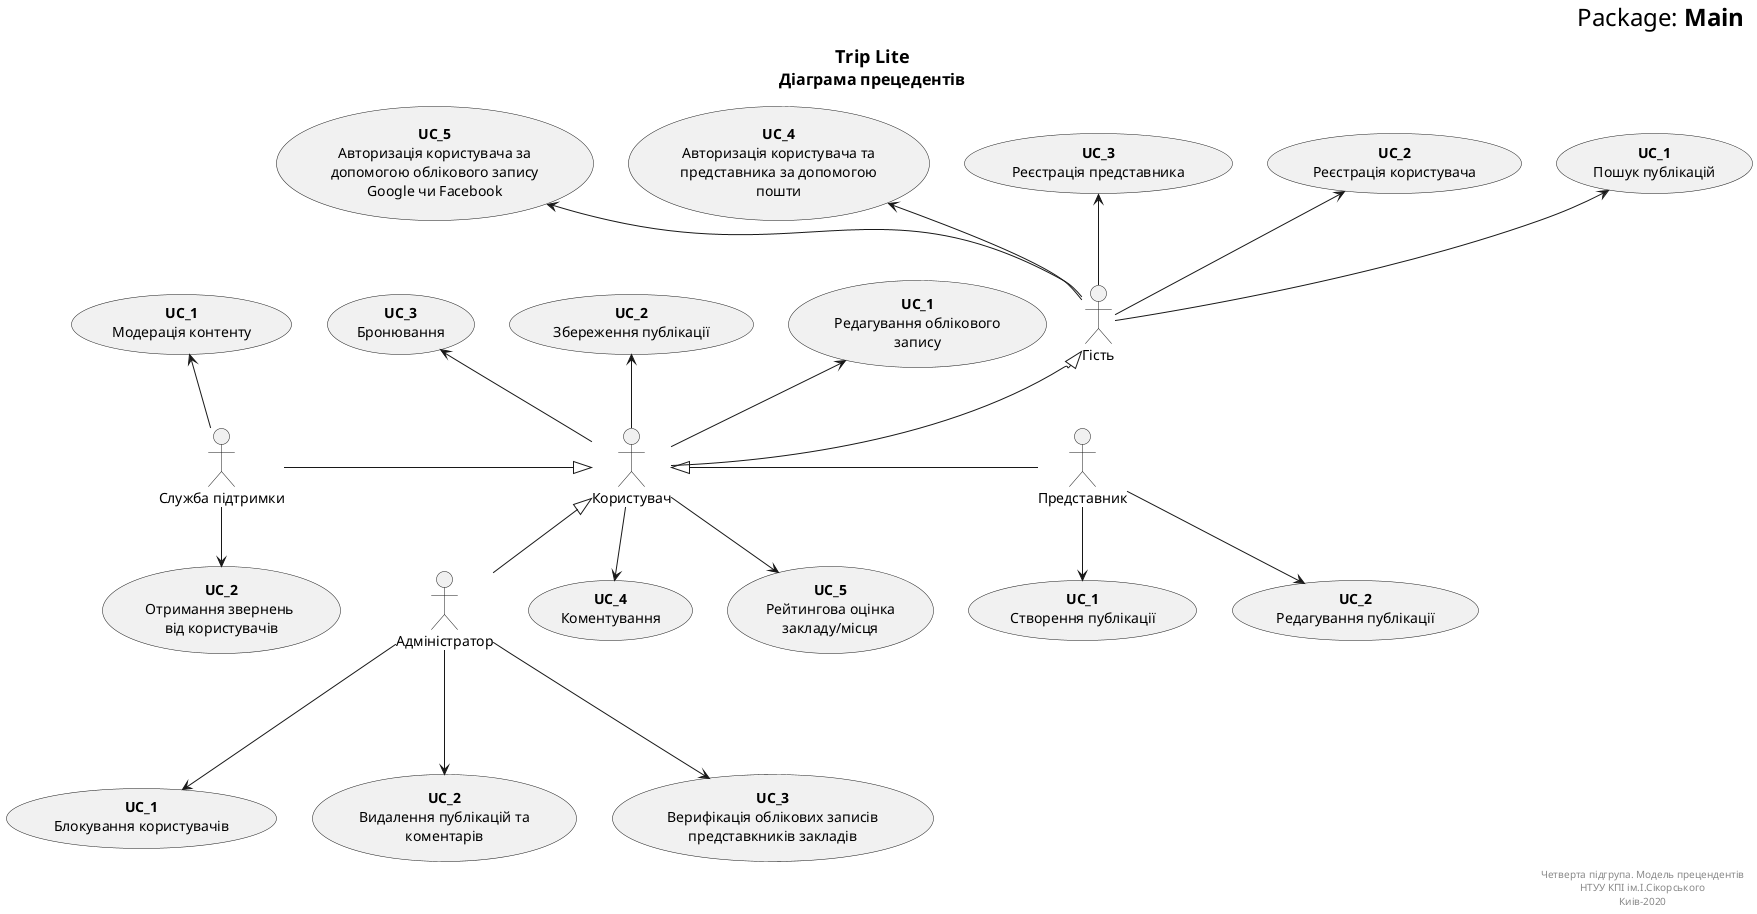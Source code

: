 @startuml
right header
<font size=24 color=black>Package: <b>Main
end header

title
<font size=18 color=black>Trip Lite
<font size=16 color=black>Діаграма прецедентів
end title

actor "Гість" as Guest
actor "Користувач" as User
actor "Представник" as Agent
actor "Служба підтримки" as Support
actor "Адміністратор" as Admin

' UCes for Guest:
usecase "<b>UC_1</b>\nПошук публікацій" as UC1_Guest
usecase "<b>UC_2</b>\nРеєстрація користувача" as UC2_Guest
usecase "<b>UC_3</b>\nРеєстрація представника" as UC3_Guest
usecase "<b>UC_4</b>\nАвторизація користувача та\nпредставника за допомогою\nпошти" as UC4_Guest
usecase "<b>UC_5</b>\nАвторизація користувача за\nдопомогою облікового запису\nGoogle чи Facebook" as UC5_Guest

' UCes for User:
usecase "<b>UC_1</b>\nРедагування облікового\nзапису" as UC1_User
usecase "<b>UC_2</b>\nЗбереження публікації" as UC2_User
usecase "<b>UC_3</b>\nБронювання" as UC3_User
usecase "<b>UC_4</b>\nКоментування" as UC4_User
usecase "<b>UC_5</b>\nРейтингова оцінка\nзакладу/місця" as UC5_User

' Uces for Agent:
usecase "<b>UC_1</b>\nСтворення публікації" as UC1_Agent
usecase "<b>UC_2</b>\nРедагування публікації" as UC2_Agent

' UCes for Support:
usecase "<b>UC_1</b>\nМодерація контенту" as UC1_Support
usecase "<b>UC_2</b>\nОтримання звернень \nвід користувачів" as UC2_Support

' UCes for Admin:
usecase "<b>UC_1</b>\nБлокування користувачів" as UC1_Admin
usecase "<b>UC_2</b>\nВидалення публікацій та\nкоментарів" as UC2_Admin
usecase "<b>UC_3</b>\nВерифікація облікових записів\nпредставкників закладів" as UC3_Admin

' Actors connections
Agent -l-|> User
User -u-|> Guest
Support -r-|> User
Admin -u-|> User

' UCes connectios
Guest -u-> UC1_Guest
Guest -u-> UC2_Guest
Guest -u-> UC3_Guest
Guest -u-> UC4_Guest
Guest -u-> UC5_Guest

User -u-> UC1_User
User -u-> UC2_User
User -u-> UC3_User
User -d-> UC4_User
User -d-> UC5_User

Agent -d-> UC1_Agent
Agent -d-> UC2_Agent

Support -u-> UC1_Support
Support -d-> UC2_Support

Admin -d--> UC1_Admin
Admin -d--> UC2_Admin
Admin -d--> UC3_Admin

right footer
Четверта підгрупа. Модель прецендентів
НТУУ КПІ ім.І.Сікорського
Киів-2020
end footer
@enduml
